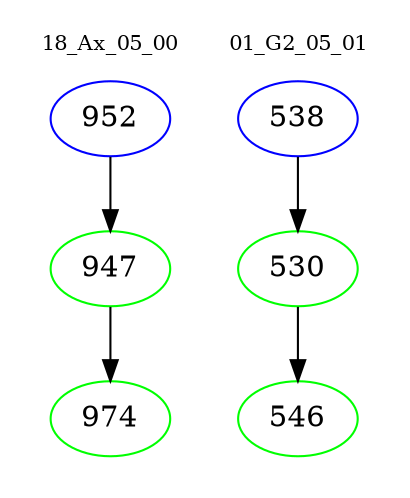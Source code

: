 digraph{
subgraph cluster_0 {
color = white
label = "18_Ax_05_00";
fontsize=10;
T0_952 [label="952", color="blue"]
T0_952 -> T0_947 [color="black"]
T0_947 [label="947", color="green"]
T0_947 -> T0_974 [color="black"]
T0_974 [label="974", color="green"]
}
subgraph cluster_1 {
color = white
label = "01_G2_05_01";
fontsize=10;
T1_538 [label="538", color="blue"]
T1_538 -> T1_530 [color="black"]
T1_530 [label="530", color="green"]
T1_530 -> T1_546 [color="black"]
T1_546 [label="546", color="green"]
}
}
